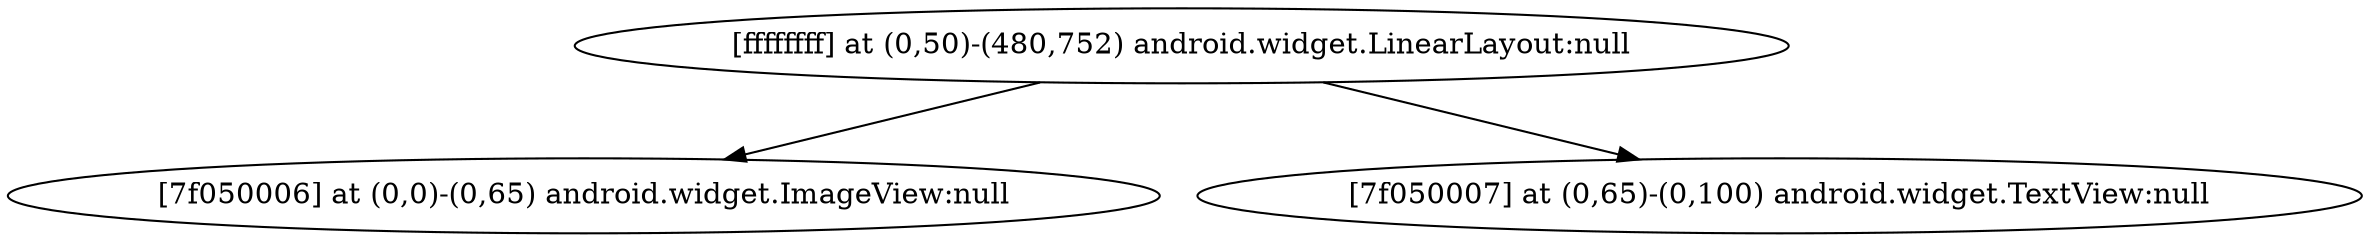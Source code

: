 strict digraph G {
  1 [ label="[ffffffff] at (0,50)-(480,752) android.widget.LinearLayout:null" ];
  2 [ label="[7f050006] at (0,0)-(0,65) android.widget.ImageView:null" ];
  3 [ label="[7f050007] at (0,65)-(0,100) android.widget.TextView:null" ];
  1 -> 2;
  1 -> 3;
}
